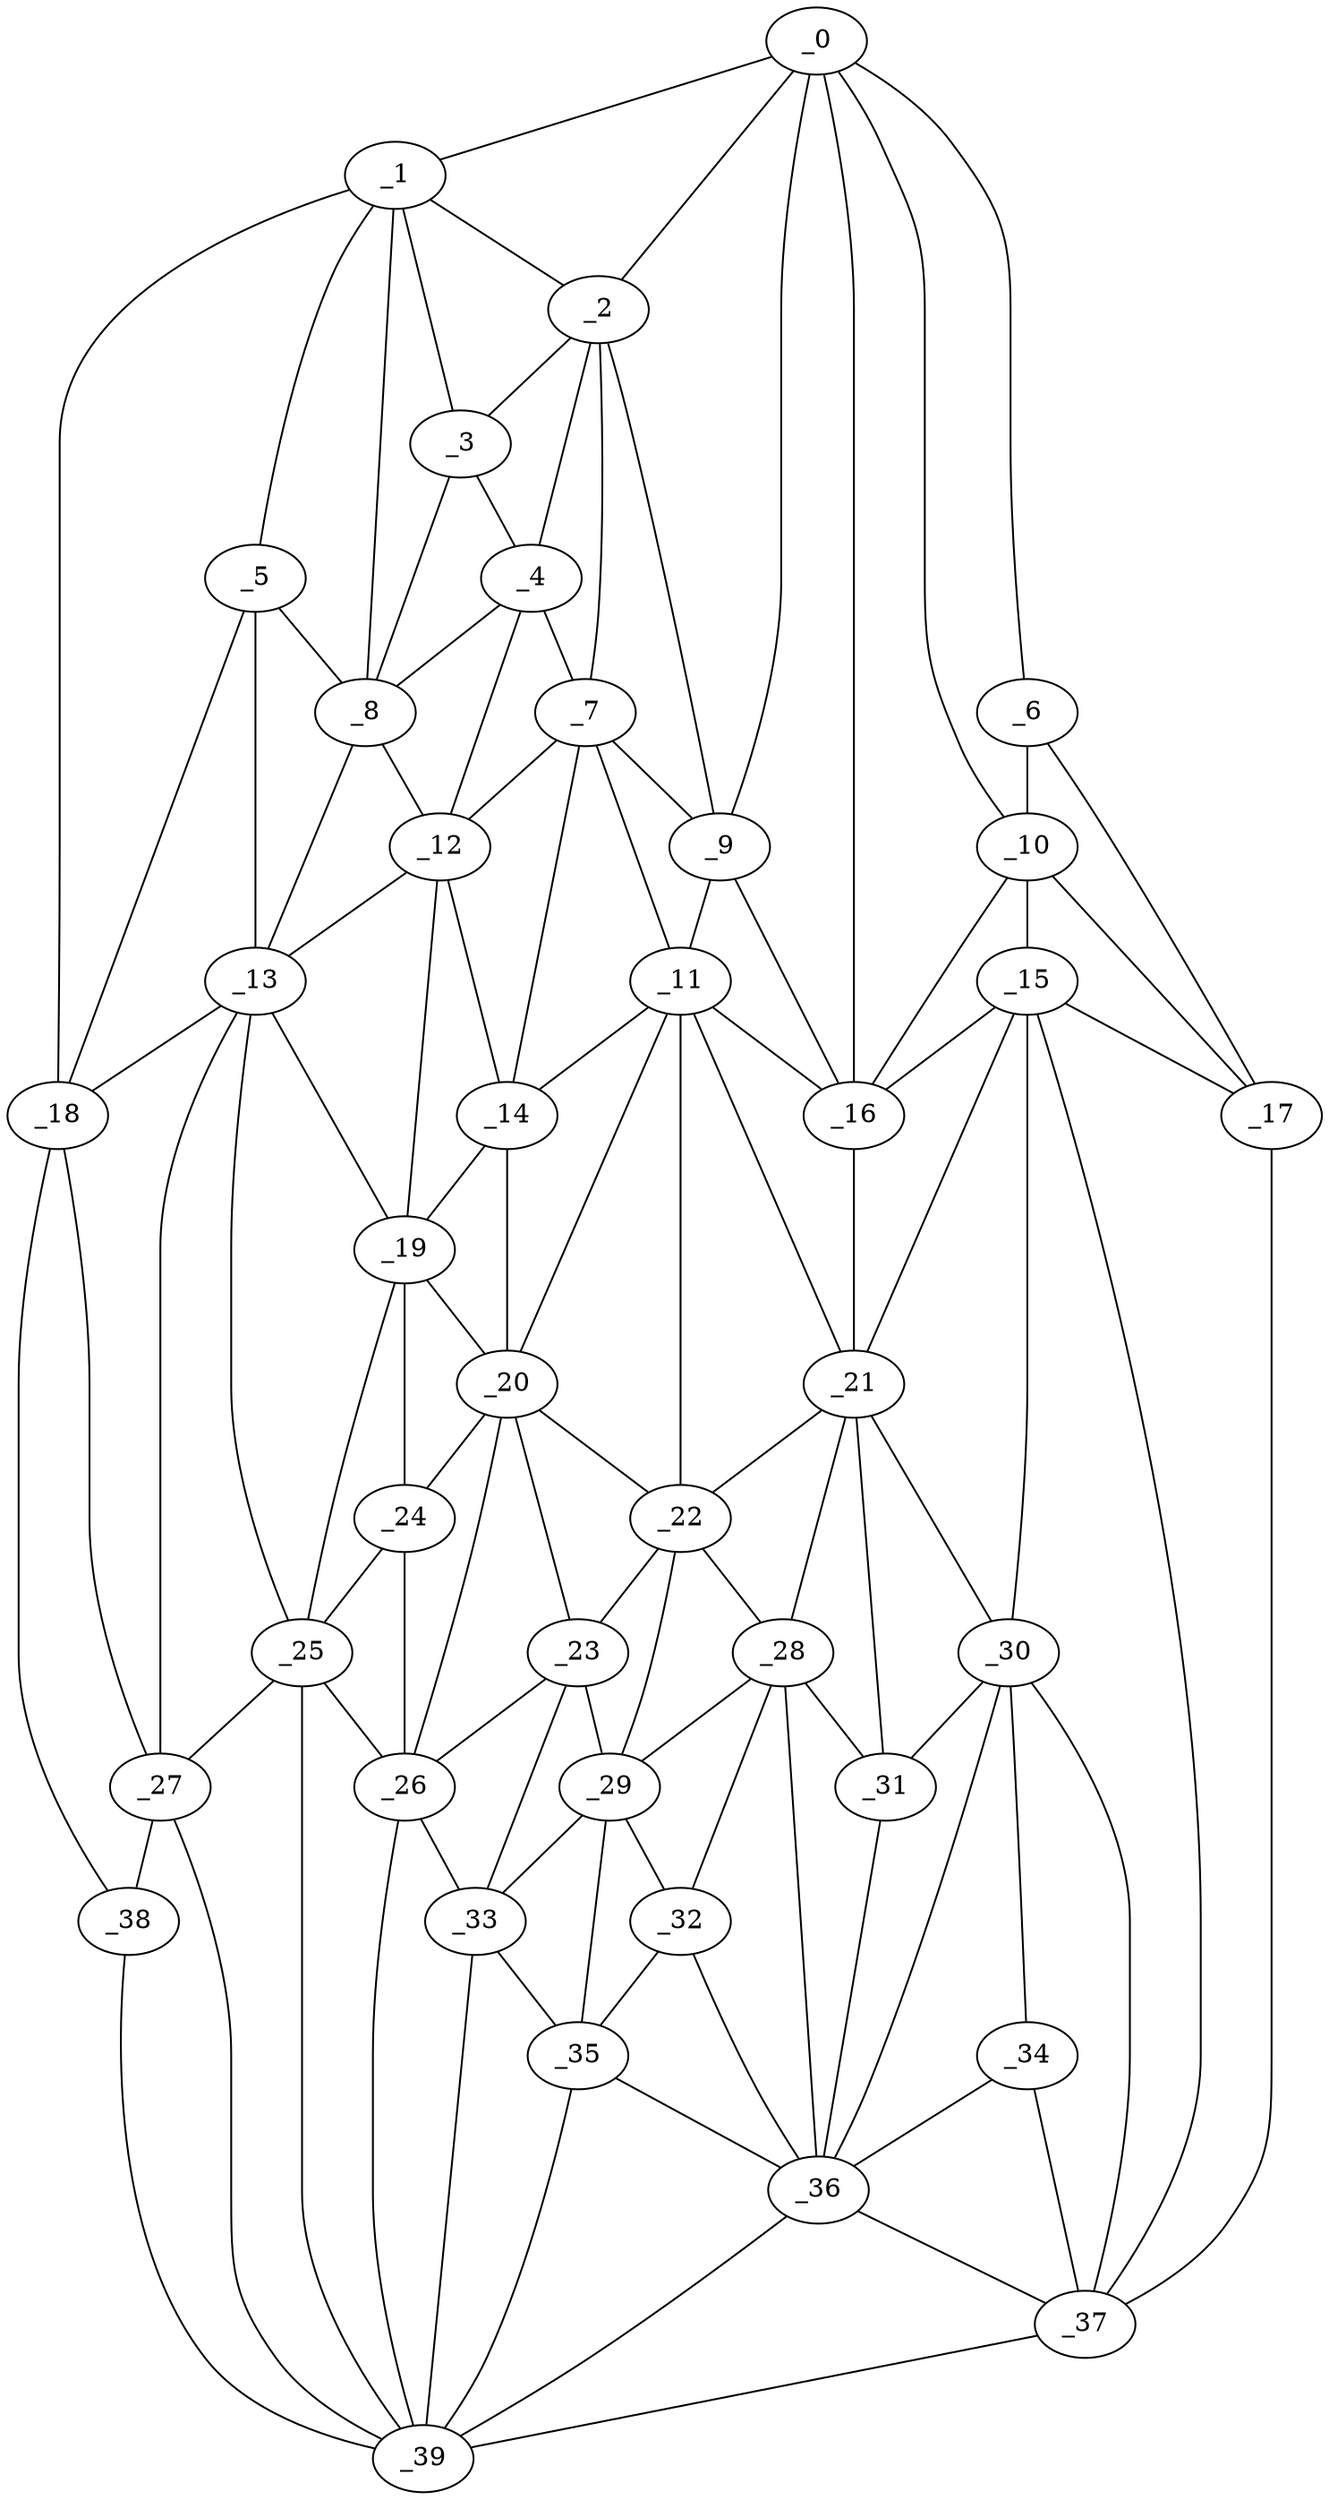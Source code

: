graph "obj49__350.gxl" {
	_0	 [x=36,
		y=9];
	_1	 [x=40,
		y=102];
	_0 -- _1	 [valence=1];
	_2	 [x=43,
		y=70];
	_0 -- _2	 [valence=1];
	_6	 [x=50,
		y=3];
	_0 -- _6	 [valence=1];
	_9	 [x=53,
		y=66];
	_0 -- _9	 [valence=2];
	_10	 [x=54,
		y=10];
	_0 -- _10	 [valence=1];
	_16	 [x=66,
		y=26];
	_0 -- _16	 [valence=1];
	_1 -- _2	 [valence=1];
	_3	 [x=44,
		y=84];
	_1 -- _3	 [valence=1];
	_5	 [x=49,
		y=101];
	_1 -- _5	 [valence=2];
	_8	 [x=52,
		y=91];
	_1 -- _8	 [valence=2];
	_18	 [x=67,
		y=111];
	_1 -- _18	 [valence=1];
	_2 -- _3	 [valence=1];
	_4	 [x=49,
		y=83];
	_2 -- _4	 [valence=2];
	_7	 [x=52,
		y=73];
	_2 -- _7	 [valence=2];
	_2 -- _9	 [valence=1];
	_3 -- _4	 [valence=2];
	_3 -- _8	 [valence=2];
	_4 -- _7	 [valence=2];
	_4 -- _8	 [valence=1];
	_12	 [x=58,
		y=83];
	_4 -- _12	 [valence=2];
	_5 -- _8	 [valence=2];
	_13	 [x=61,
		y=96];
	_5 -- _13	 [valence=2];
	_5 -- _18	 [valence=2];
	_6 -- _10	 [valence=2];
	_17	 [x=67,
		y=4];
	_6 -- _17	 [valence=1];
	_7 -- _9	 [valence=2];
	_11	 [x=58,
		y=65];
	_7 -- _11	 [valence=2];
	_7 -- _12	 [valence=2];
	_14	 [x=62,
		y=74];
	_7 -- _14	 [valence=2];
	_8 -- _12	 [valence=2];
	_8 -- _13	 [valence=1];
	_9 -- _11	 [valence=1];
	_9 -- _16	 [valence=1];
	_15	 [x=66,
		y=18];
	_10 -- _15	 [valence=2];
	_10 -- _16	 [valence=2];
	_10 -- _17	 [valence=2];
	_11 -- _14	 [valence=1];
	_11 -- _16	 [valence=2];
	_20	 [x=71,
		y=72];
	_11 -- _20	 [valence=2];
	_21	 [x=72,
		y=29];
	_11 -- _21	 [valence=1];
	_22	 [x=73,
		y=61];
	_11 -- _22	 [valence=2];
	_12 -- _13	 [valence=1];
	_12 -- _14	 [valence=1];
	_19	 [x=68,
		y=84];
	_12 -- _19	 [valence=2];
	_13 -- _18	 [valence=2];
	_13 -- _19	 [valence=2];
	_25	 [x=79,
		y=87];
	_13 -- _25	 [valence=1];
	_27	 [x=80,
		y=104];
	_13 -- _27	 [valence=2];
	_14 -- _19	 [valence=1];
	_14 -- _20	 [valence=2];
	_15 -- _16	 [valence=2];
	_15 -- _17	 [valence=2];
	_15 -- _21	 [valence=1];
	_30	 [x=82,
		y=28];
	_15 -- _30	 [valence=2];
	_37	 [x=94,
		y=9];
	_15 -- _37	 [valence=1];
	_16 -- _21	 [valence=2];
	_17 -- _37	 [valence=1];
	_18 -- _27	 [valence=2];
	_38	 [x=96,
		y=120];
	_18 -- _38	 [valence=1];
	_19 -- _20	 [valence=2];
	_24	 [x=78,
		y=80];
	_19 -- _24	 [valence=1];
	_19 -- _25	 [valence=2];
	_20 -- _22	 [valence=1];
	_23	 [x=77,
		y=68];
	_20 -- _23	 [valence=2];
	_20 -- _24	 [valence=2];
	_26	 [x=80,
		y=75];
	_20 -- _26	 [valence=2];
	_21 -- _22	 [valence=2];
	_28	 [x=81,
		y=45];
	_21 -- _28	 [valence=2];
	_21 -- _30	 [valence=1];
	_31	 [x=82,
		y=40];
	_21 -- _31	 [valence=2];
	_22 -- _23	 [valence=1];
	_22 -- _28	 [valence=2];
	_29	 [x=81,
		y=58];
	_22 -- _29	 [valence=2];
	_23 -- _26	 [valence=1];
	_23 -- _29	 [valence=2];
	_33	 [x=85,
		y=66];
	_23 -- _33	 [valence=1];
	_24 -- _25	 [valence=2];
	_24 -- _26	 [valence=1];
	_25 -- _26	 [valence=2];
	_25 -- _27	 [valence=1];
	_39	 [x=98,
		y=91];
	_25 -- _39	 [valence=2];
	_26 -- _33	 [valence=2];
	_26 -- _39	 [valence=2];
	_27 -- _38	 [valence=1];
	_27 -- _39	 [valence=1];
	_28 -- _29	 [valence=1];
	_28 -- _31	 [valence=2];
	_32	 [x=85,
		y=52];
	_28 -- _32	 [valence=2];
	_36	 [x=93,
		y=39];
	_28 -- _36	 [valence=1];
	_29 -- _32	 [valence=1];
	_29 -- _33	 [valence=2];
	_35	 [x=92,
		y=60];
	_29 -- _35	 [valence=2];
	_30 -- _31	 [valence=2];
	_34	 [x=90,
		y=26];
	_30 -- _34	 [valence=2];
	_30 -- _36	 [valence=1];
	_30 -- _37	 [valence=2];
	_31 -- _36	 [valence=2];
	_32 -- _35	 [valence=2];
	_32 -- _36	 [valence=1];
	_33 -- _35	 [valence=2];
	_33 -- _39	 [valence=2];
	_34 -- _36	 [valence=2];
	_34 -- _37	 [valence=1];
	_35 -- _36	 [valence=2];
	_35 -- _39	 [valence=1];
	_36 -- _37	 [valence=2];
	_36 -- _39	 [valence=1];
	_37 -- _39	 [valence=1];
	_38 -- _39	 [valence=1];
}
